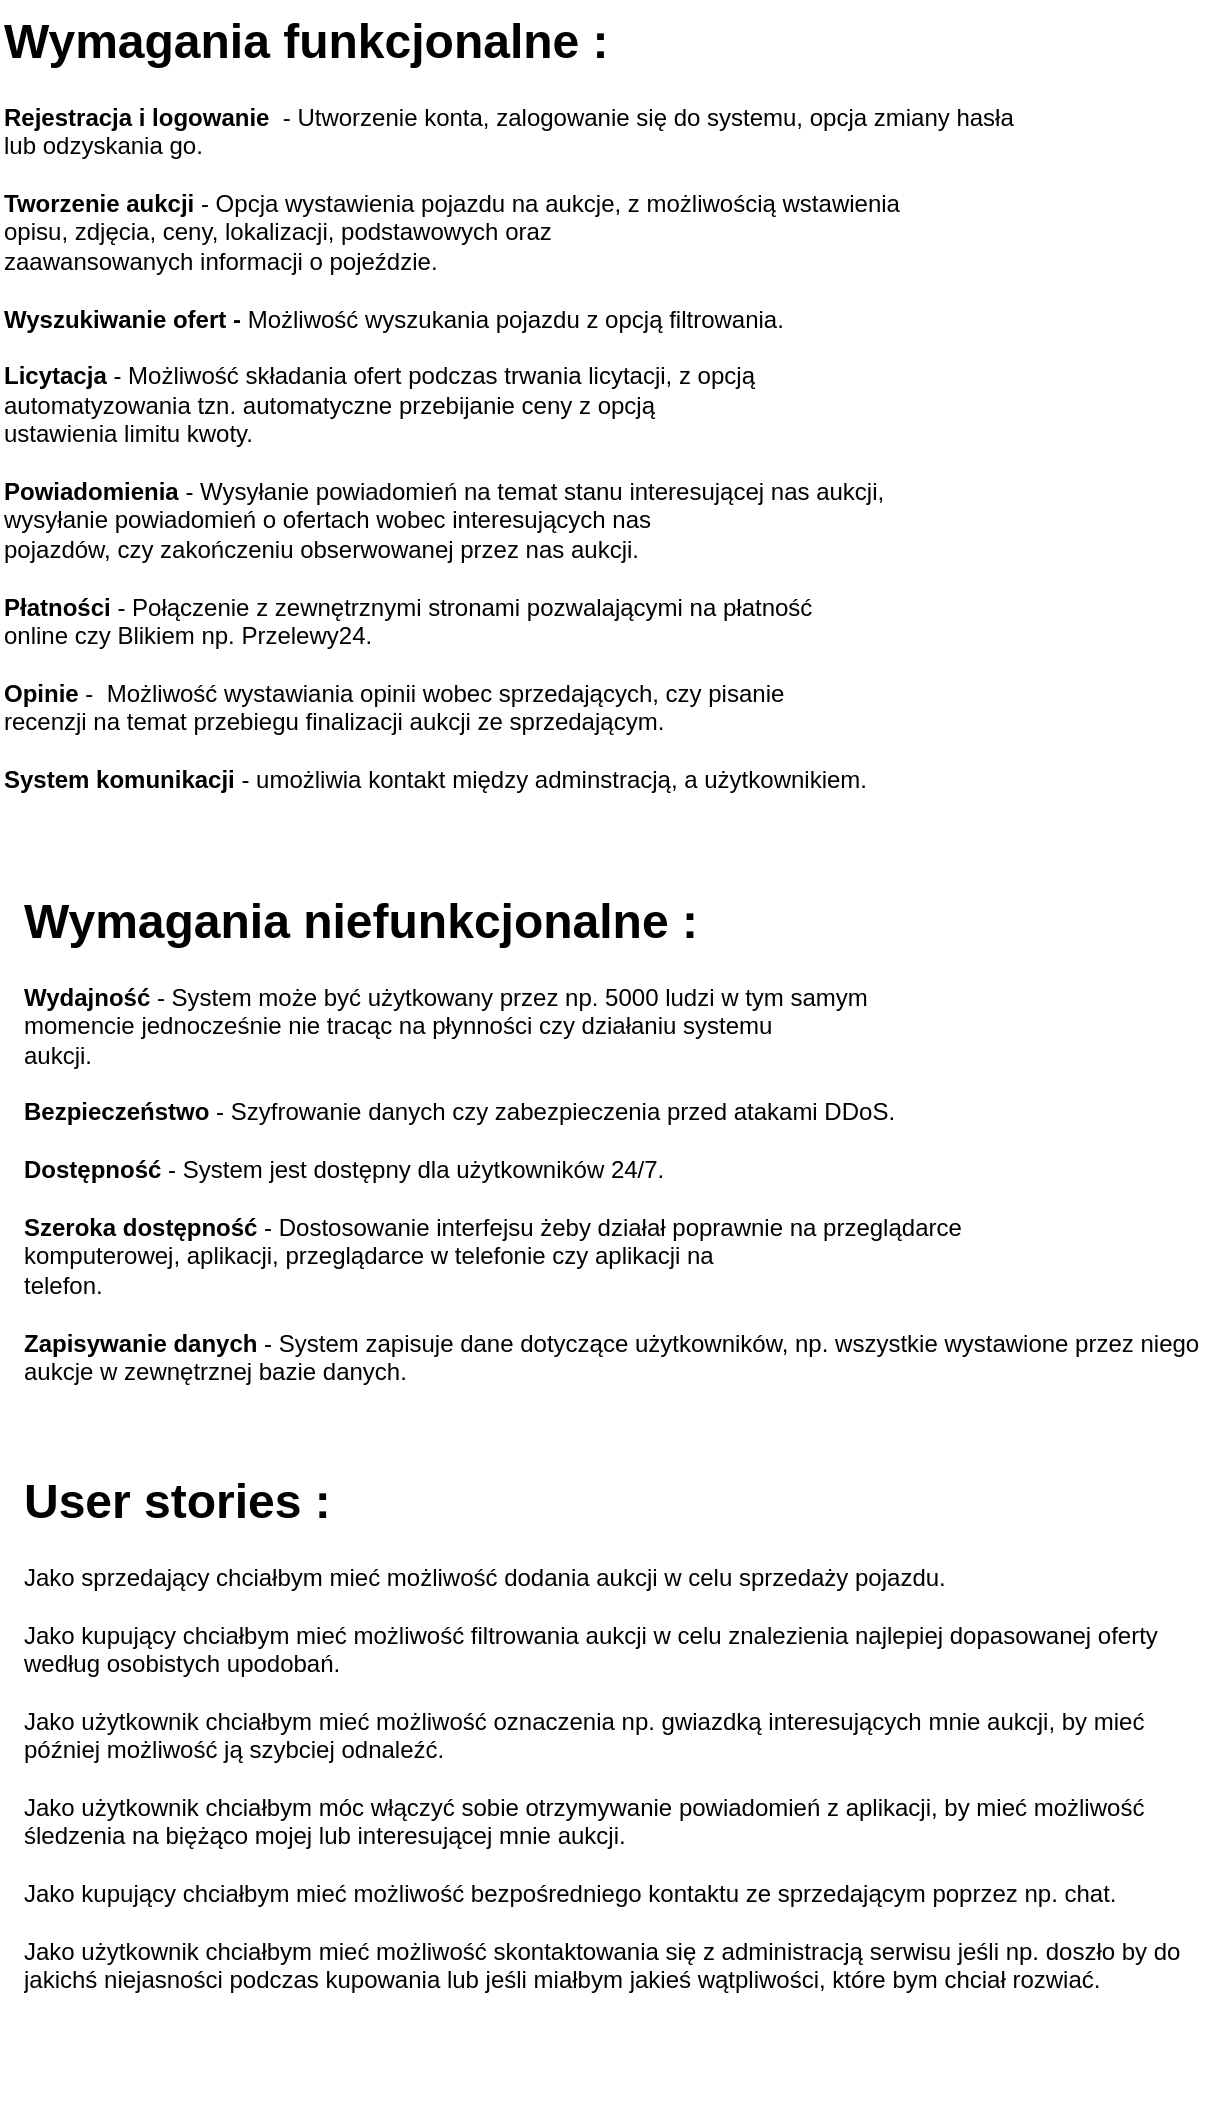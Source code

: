 <mxfile version="26.1.3">
  <diagram name="Strona-1" id="K8jwxuM83o0LA1MGKAmm">
    <mxGraphModel dx="1914" dy="976" grid="1" gridSize="10" guides="1" tooltips="1" connect="1" arrows="1" fold="1" page="1" pageScale="1" pageWidth="827" pageHeight="1169" math="0" shadow="0">
      <root>
        <mxCell id="0" />
        <mxCell id="1" parent="0" />
        <mxCell id="wHZPXqqpFxSDbZrYISbQ-1" value="&lt;h1 style=&quot;margin-top: 0px;&quot;&gt;Wymagania funkcjonalne :&lt;/h1&gt;&lt;div&gt;&lt;b&gt;Rejestracja i logowanie&lt;/b&gt;&amp;nbsp; -&amp;nbsp;Utworzenie konta, zalogowanie się do systemu, opcja zmiany hasła &lt;br&gt;lub odzyskania go.&lt;/div&gt;&lt;div&gt;&lt;br&gt;&lt;/div&gt;&lt;div&gt;&lt;b&gt;Tworzenie aukcji&lt;/b&gt; - Opcja wystawienia pojazdu na aukcje, z możliwością wstawienia &lt;br&gt;opisu, zdjęcia, ceny, lokalizacji, podstawowych oraz &lt;br&gt;zaawansowanych informacji o pojeździe.&lt;/div&gt;&lt;div&gt;&lt;br&gt;&lt;/div&gt;&lt;div&gt;&lt;span style=&quot;background-color: transparent; color: light-dark(rgb(0, 0, 0), rgb(255, 255, 255));&quot;&gt;&lt;b&gt;Wyszukiwanie ofert -&lt;/b&gt;&amp;nbsp;Możliwość wyszukania pojazdu z opcją filtrowania. &lt;br&gt;&lt;br&gt;&lt;b&gt;Licytacja &lt;/b&gt;- Możliwość składania ofert podczas trwania licytacji, z opcją &lt;br&gt;automatyzowania tzn. automatyczne przebijanie ceny z opcją &lt;br&gt;ustawienia limitu kwoty.&lt;/span&gt;&lt;/div&gt;&lt;div&gt;&lt;span style=&quot;background-color: transparent; color: light-dark(rgb(0, 0, 0), rgb(255, 255, 255));&quot;&gt;&lt;br&gt;&lt;/span&gt;&lt;/div&gt;&lt;div&gt;&lt;span style=&quot;background-color: transparent; color: light-dark(rgb(0, 0, 0), rgb(255, 255, 255));&quot;&gt;&lt;b&gt;Powiadomienia&lt;/b&gt; - Wysyłanie powiadomień na temat stanu interesującej nas aukcji, &lt;br&gt;wysyłanie powiadomień o ofertach wobec interesujących nas &lt;br&gt;pojazdów, czy zakończeniu obserwowanej przez nas aukcji.&amp;nbsp;&lt;/span&gt;&lt;/div&gt;&lt;div&gt;&lt;span style=&quot;background-color: transparent; color: light-dark(rgb(0, 0, 0), rgb(255, 255, 255));&quot;&gt;&lt;br&gt;&lt;/span&gt;&lt;/div&gt;&lt;div&gt;&lt;span style=&quot;background-color: transparent; color: light-dark(rgb(0, 0, 0), rgb(255, 255, 255));&quot;&gt;&lt;b&gt;Płatności&lt;/b&gt; - Połączenie z zewnętrznymi stronami pozwalającymi na płatność &lt;br&gt;online czy Blikiem np. Przelewy24.&amp;nbsp;&lt;/span&gt;&lt;/div&gt;&lt;div&gt;&lt;span style=&quot;background-color: transparent; color: light-dark(rgb(0, 0, 0), rgb(255, 255, 255));&quot;&gt;&lt;br&gt;&lt;/span&gt;&lt;/div&gt;&lt;div&gt;&lt;span style=&quot;background-color: transparent; color: light-dark(rgb(0, 0, 0), rgb(255, 255, 255));&quot;&gt;&lt;b&gt;Opinie&lt;/b&gt; -&amp;nbsp; Możliwość wystawiania opinii wobec sprzedających, czy pisanie &lt;br&gt;recenzji na temat przebiegu finalizacji aukcji ze sprzedającym.&lt;/span&gt;&lt;/div&gt;&lt;div&gt;&lt;span style=&quot;background-color: transparent; color: light-dark(rgb(0, 0, 0), rgb(255, 255, 255));&quot;&gt;&lt;br&gt;&lt;/span&gt;&lt;/div&gt;&lt;div&gt;&lt;span style=&quot;background-color: transparent; color: light-dark(rgb(0, 0, 0), rgb(255, 255, 255));&quot;&gt;&lt;b&gt;System komunikacji&amp;nbsp;&lt;/b&gt;- umożliwia kontakt między adminstracją, a użytkownikiem.&lt;/span&gt;&lt;/div&gt;&lt;div&gt;&lt;span style=&quot;background-color: transparent; color: light-dark(rgb(0, 0, 0), rgb(255, 255, 255));&quot;&gt;&lt;br&gt;&lt;/span&gt;&lt;/div&gt;&lt;div&gt;&lt;span style=&quot;background-color: transparent; color: light-dark(rgb(0, 0, 0), rgb(255, 255, 255));&quot;&gt;&lt;br&gt;&lt;/span&gt;&lt;/div&gt;&lt;div&gt;&lt;span style=&quot;background-color: transparent; color: light-dark(rgb(0, 0, 0), rgb(255, 255, 255));&quot;&gt;&lt;br&gt;&lt;/span&gt;&lt;/div&gt;" style="text;html=1;whiteSpace=wrap;overflow=hidden;rounded=0;" parent="1" vertex="1">
          <mxGeometry x="30" y="40" width="600" height="410" as="geometry" />
        </mxCell>
        <mxCell id="wHZPXqqpFxSDbZrYISbQ-2" value="&lt;h1 style=&quot;margin-top: 0px;&quot;&gt;Wymagania niefunkcjonalne :&lt;/h1&gt;&lt;div&gt;&lt;b&gt;Wydajność&lt;/b&gt; - System może być użytkowany przez np. 5000 ludzi w tym samym &lt;br&gt;momencie jednocześnie nie tracąc na płynności czy działaniu systemu &lt;br&gt;aukcji.&amp;nbsp;&lt;/div&gt;&lt;div&gt;&lt;br&gt;&lt;/div&gt;&lt;div&gt;&lt;b&gt;Bezpieczeństwo&lt;/b&gt; - Szyfrowanie danych czy zabezpieczenia przed atakami DDoS.&amp;nbsp;&lt;/div&gt;&lt;div&gt;&lt;br&gt;&lt;/div&gt;&lt;div&gt;&lt;b&gt;Dostępność&lt;/b&gt; - System jest dostępny dla użytkowników 24/7.&lt;/div&gt;&lt;div&gt;&lt;span style=&quot;background-color: transparent; color: light-dark(rgb(0, 0, 0), rgb(255, 255, 255));&quot;&gt;&lt;br&gt;&lt;/span&gt;&lt;/div&gt;&lt;div&gt;&lt;span style=&quot;background-color: transparent; color: light-dark(rgb(0, 0, 0), rgb(255, 255, 255));&quot;&gt;&lt;b&gt;Szeroka dostępność&amp;nbsp;&lt;/b&gt;- Dostosowanie interfejsu żeby działał poprawnie na przeglądarce &lt;br&gt;komputerowej, aplikacji, przeglądarce w telefonie czy aplikacji na &lt;br&gt;telefon.&lt;/span&gt;&lt;/div&gt;&lt;div&gt;&lt;span style=&quot;background-color: transparent; color: light-dark(rgb(0, 0, 0), rgb(255, 255, 255));&quot;&gt;&lt;br&gt;&lt;/span&gt;&lt;/div&gt;&lt;div&gt;&lt;b&gt;Zapisywanie danych &lt;/b&gt;- System zapisuje dane dotyczące użytkowników, np. wszystkie wystawione przez niego aukcje w zewnętrznej bazie danych.&lt;/div&gt;" style="text;html=1;whiteSpace=wrap;overflow=hidden;rounded=0;" parent="1" vertex="1">
          <mxGeometry x="40" y="480" width="600" height="270" as="geometry" />
        </mxCell>
        <mxCell id="wHZPXqqpFxSDbZrYISbQ-3" value="&lt;h1 style=&quot;margin-top: 0px;&quot;&gt;User stories :&lt;/h1&gt;&lt;div&gt;Jako sprzedający chciałbym mieć możliwość dodania aukcji w celu sprzedaży pojazdu.&lt;/div&gt;&lt;div&gt;&lt;br&gt;&lt;/div&gt;&lt;div&gt;Jako kupujący chciałbym mieć możliwość filtrowania aukcji w celu znalezienia najlepiej dopasowanej oferty według osobistych upodobań.&lt;/div&gt;&lt;div&gt;&lt;br&gt;&lt;/div&gt;&lt;div&gt;Jako użytkownik chciałbym mieć możliwość oznaczenia np. gwiazdką interesujących mnie aukcji, by mieć później możliwość ją szybciej odnaleźć.&lt;/div&gt;&lt;div&gt;&lt;br&gt;&lt;/div&gt;&lt;div&gt;Jako użytkownik chciałbym móc włączyć sobie otrzymywanie powiadomień z aplikacji, by mieć możliwość śledzenia na biężąco mojej lub interesującej mnie aukcji.&lt;/div&gt;&lt;div&gt;&lt;br&gt;&lt;/div&gt;&lt;div&gt;Jako kupujący chciałbym mieć możliwość bezpośredniego kontaktu ze sprzedającym poprzez np. chat.&lt;/div&gt;&lt;div&gt;&lt;br&gt;&lt;/div&gt;&lt;div&gt;Jako użytkownik chciałbym mieć możliwość skontaktowania się z administracją serwisu jeśli np. doszło by do jakichś niejasności podczas kupowania lub jeśli miałbym jakieś wątpliwości, które bym chciał rozwiać.&lt;/div&gt;&lt;div&gt;&lt;br&gt;&lt;/div&gt;&lt;div&gt;&lt;br&gt;&lt;/div&gt;" style="text;html=1;whiteSpace=wrap;overflow=hidden;rounded=0;" parent="1" vertex="1">
          <mxGeometry x="40" y="770" width="600" height="320" as="geometry" />
        </mxCell>
      </root>
    </mxGraphModel>
  </diagram>
</mxfile>
